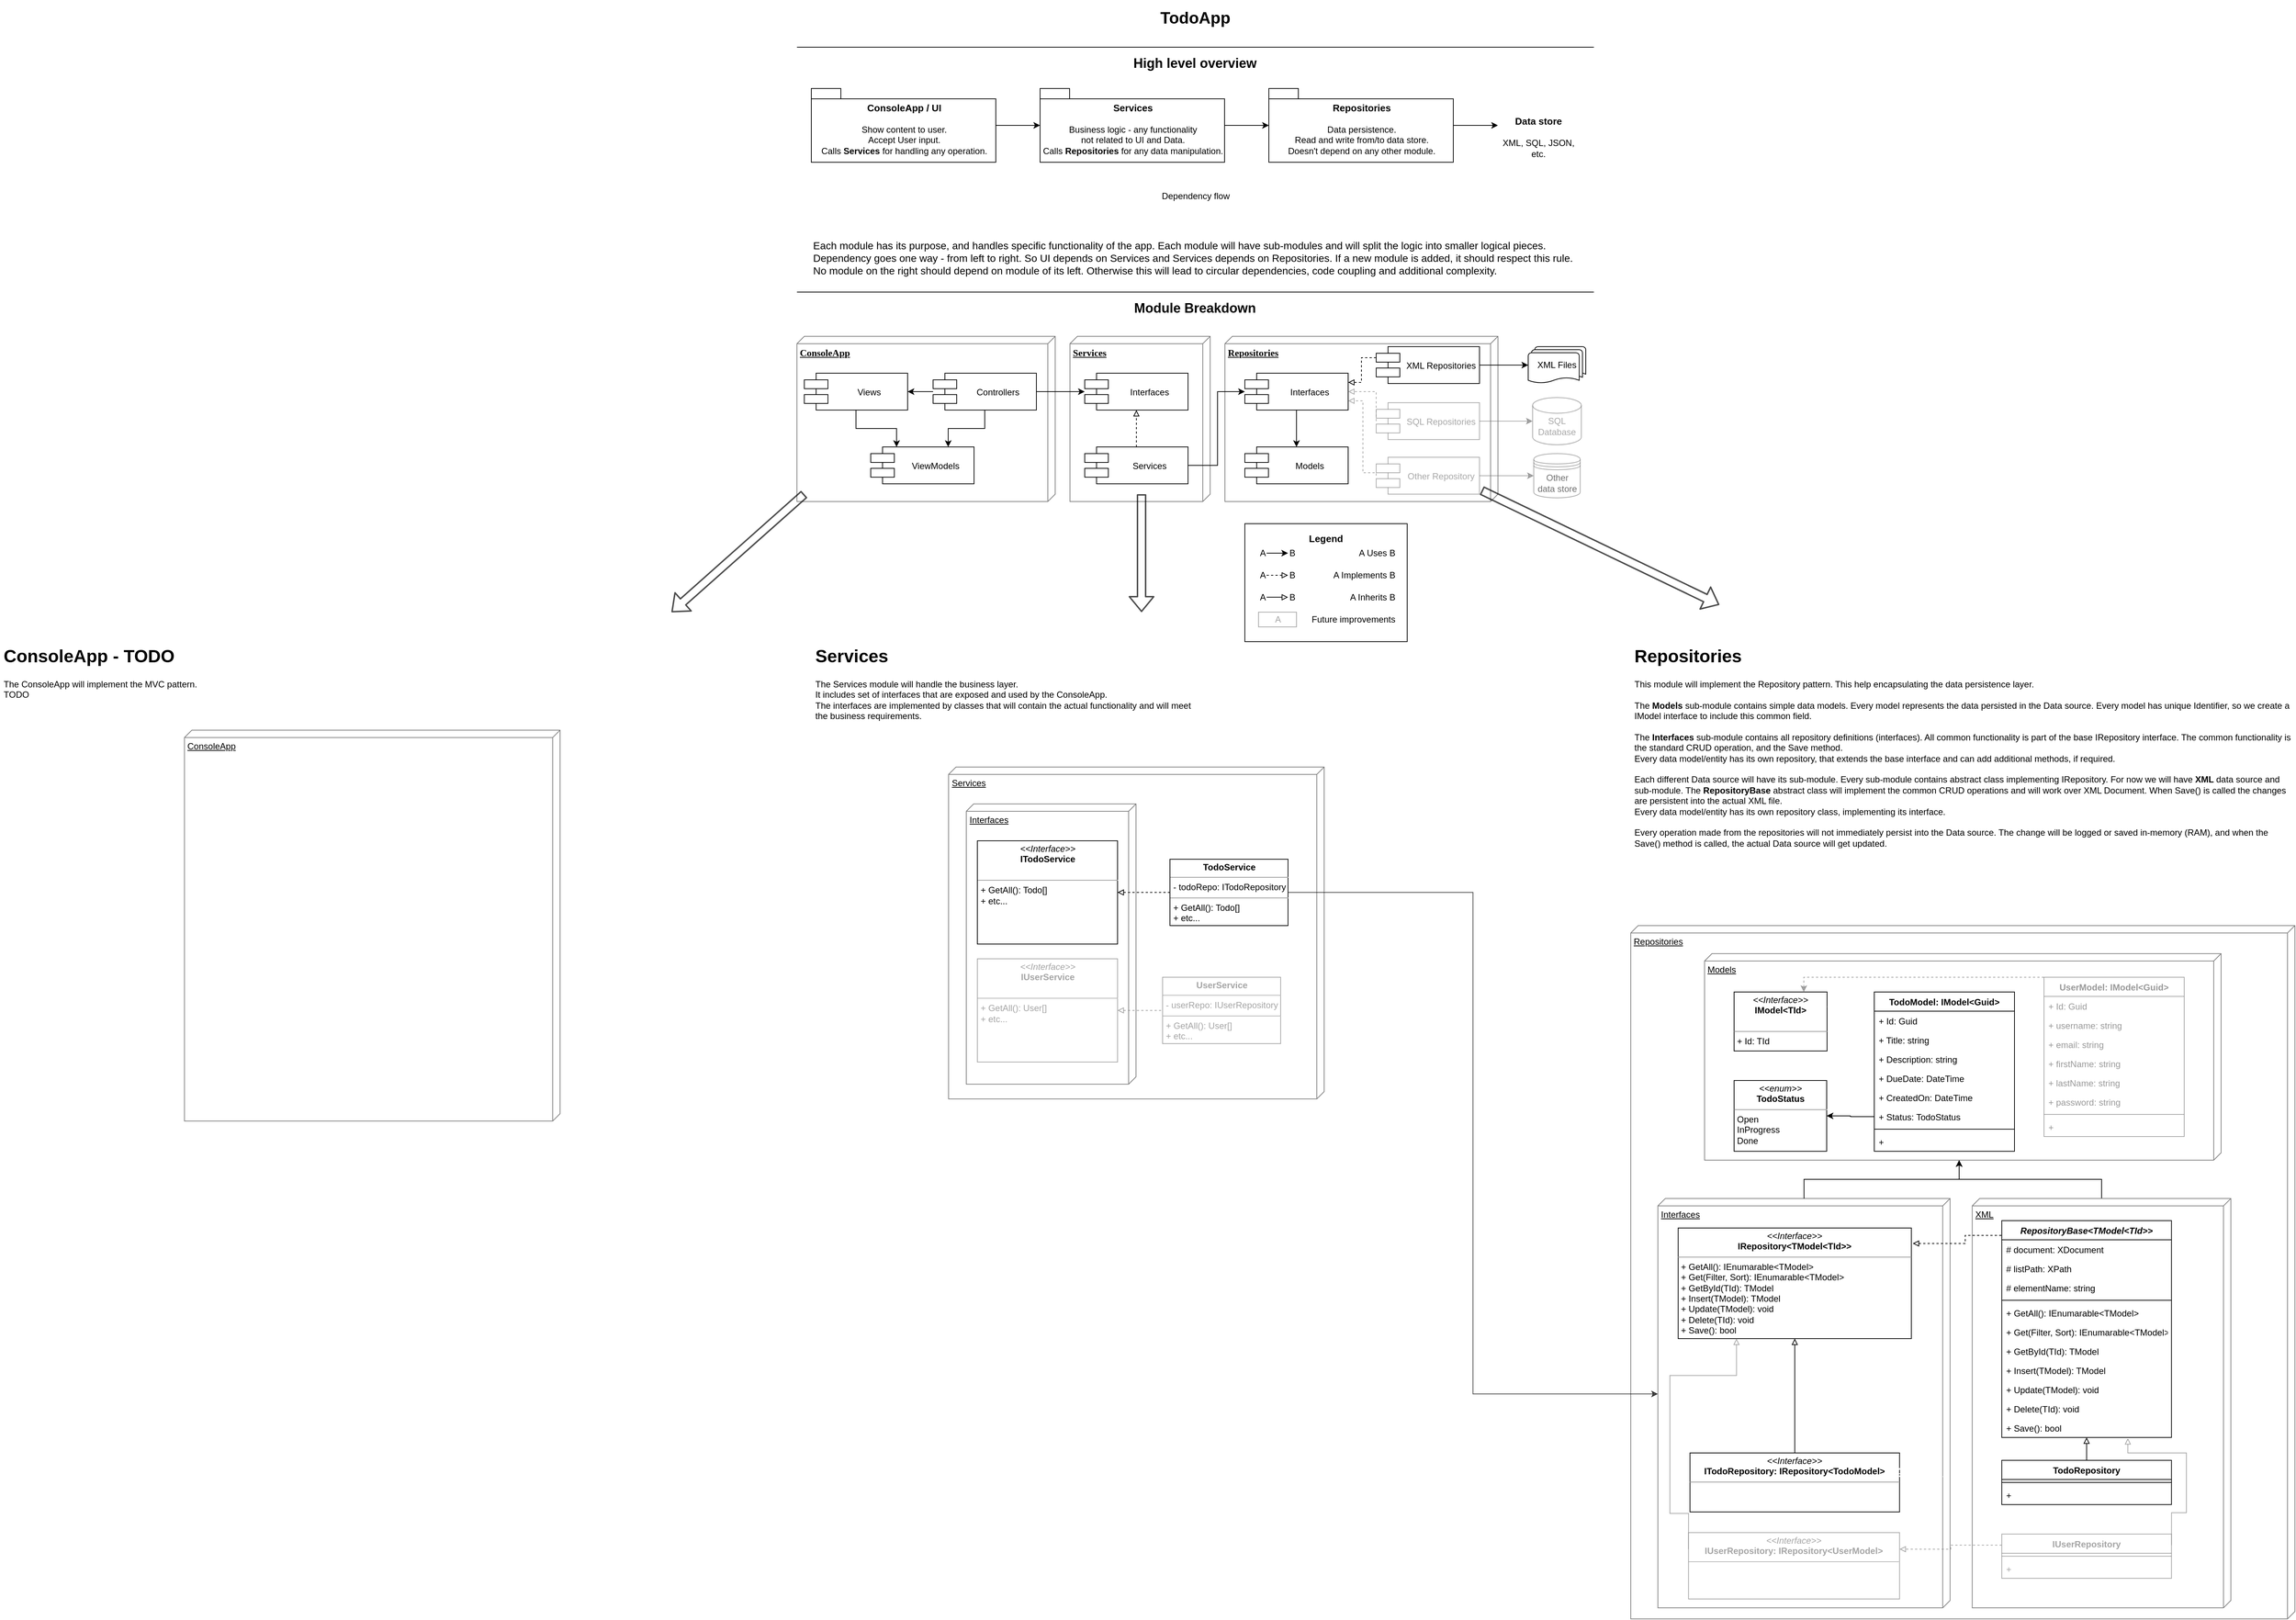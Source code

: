 <mxfile version="12.5.6" type="github"><diagram name="Page-1" id="5f0bae14-7c28-e335-631c-24af17079c00"><mxGraphModel dx="3111" dy="999" grid="1" gridSize="10" guides="1" tooltips="1" connect="1" arrows="1" fold="1" page="1" pageScale="1" pageWidth="1100" pageHeight="850" background="none" math="0" shadow="0"><root><mxCell id="0"/><mxCell id="1" parent="0"/><mxCell id="Hf6axC6okhhk_GOs8BiA-9" value="Repositories" style="verticalAlign=top;align=left;spacingTop=8;spacingLeft=2;spacingRight=12;shape=cube;size=10;direction=south;fontStyle=4;html=1;strokeColor=#808080;" parent="1" vertex="1"><mxGeometry x="1140" y="1265" width="900" height="940" as="geometry"/></mxCell><mxCell id="Hf6axC6okhhk_GOs8BiA-10" value="Interfaces" style="verticalAlign=top;align=left;spacingTop=8;spacingLeft=2;spacingRight=12;shape=cube;size=10;direction=south;fontStyle=4;html=1;strokeColor=#808080;" parent="1" vertex="1"><mxGeometry x="1176.75" y="1635" width="396" height="555" as="geometry"/></mxCell><mxCell id="aXafU3iH4kMMsSfXDqzR-27" value="" style="rounded=0;whiteSpace=wrap;html=1;" parent="1" vertex="1"><mxGeometry x="617" y="720" width="220" height="160" as="geometry"/></mxCell><mxCell id="39150e848f15840c-1" value="&lt;font style=&quot;font-size: 13px&quot;&gt;&lt;b&gt;ConsoleApp&lt;/b&gt;&lt;/font&gt;" style="verticalAlign=top;align=left;spacingTop=8;spacingLeft=2;spacingRight=12;shape=cube;size=10;direction=south;fontStyle=4;html=1;rounded=0;shadow=0;comic=0;labelBackgroundColor=none;strokeWidth=1;fontFamily=Verdana;fontSize=12;strokeColor=#808080;" parent="1" vertex="1"><mxGeometry x="10" y="466" width="350" height="224" as="geometry"/></mxCell><mxCell id="39150e848f15840c-2" value="&lt;b&gt;&lt;font style=&quot;font-size: 13px&quot;&gt;Services&lt;/font&gt;&lt;/b&gt;" style="verticalAlign=top;align=left;spacingTop=8;spacingLeft=2;spacingRight=12;shape=cube;size=10;direction=south;fontStyle=4;html=1;rounded=0;shadow=0;comic=0;labelBackgroundColor=none;strokeWidth=1;fontFamily=Verdana;fontSize=12;strokeColor=#808080;" parent="1" vertex="1"><mxGeometry x="380" y="466" width="190" height="224" as="geometry"/></mxCell><mxCell id="39150e848f15840c-3" value="&lt;font style=&quot;font-size: 13px&quot;&gt;&lt;b&gt;Repositories&lt;/b&gt;&lt;/font&gt;" style="verticalAlign=top;align=left;spacingTop=8;spacingLeft=2;spacingRight=12;shape=cube;size=10;direction=south;fontStyle=4;html=1;rounded=0;shadow=0;comic=0;labelBackgroundColor=none;strokeWidth=1;fontFamily=Verdana;fontSize=12;strokeColor=#808080;" parent="1" vertex="1"><mxGeometry x="590" y="466" width="370" height="224" as="geometry"/></mxCell><mxCell id="DyfukURyH_TfwYr2f_5J-4" style="edgeStyle=orthogonalEdgeStyle;rounded=0;orthogonalLoop=1;jettySize=auto;html=1;" parent="1" source="DyfukURyH_TfwYr2f_5J-1" target="DyfukURyH_TfwYr2f_5J-2" edge="1"><mxGeometry relative="1" as="geometry"/></mxCell><mxCell id="DyfukURyH_TfwYr2f_5J-1" value="&lt;font style=&quot;font-size: 13px&quot;&gt;ConsoleApp / UI&lt;br&gt;&lt;/font&gt;&lt;br&gt;&lt;span style=&quot;font-weight: normal&quot;&gt;Show content to user.&lt;br&gt;Accept User input.&lt;br&gt;Calls &lt;/span&gt;Services&lt;span style=&quot;font-weight: normal&quot;&gt;&amp;nbsp;for handling any operation.&lt;/span&gt;" style="shape=folder;fontStyle=1;spacingTop=10;tabWidth=40;tabHeight=14;tabPosition=left;html=1;" parent="1" vertex="1"><mxGeometry x="29.5" y="130" width="250" height="100" as="geometry"/></mxCell><mxCell id="DyfukURyH_TfwYr2f_5J-5" style="edgeStyle=orthogonalEdgeStyle;rounded=0;orthogonalLoop=1;jettySize=auto;html=1;" parent="1" source="DyfukURyH_TfwYr2f_5J-2" target="DyfukURyH_TfwYr2f_5J-3" edge="1"><mxGeometry relative="1" as="geometry"/></mxCell><mxCell id="DyfukURyH_TfwYr2f_5J-2" value="&lt;font style=&quot;font-size: 13px&quot;&gt;Services&lt;br&gt;&lt;/font&gt;&lt;br&gt;&lt;span style=&quot;font-weight: normal&quot;&gt;Business logic - any functionality&lt;br&gt;not related to UI and Data.&lt;br&gt;Calls&amp;nbsp;&lt;/span&gt;Repositories &lt;span style=&quot;font-weight: normal&quot;&gt;for any data manipulation.&lt;/span&gt;" style="shape=folder;fontStyle=1;spacingTop=10;tabWidth=40;tabHeight=14;tabPosition=left;html=1;" parent="1" vertex="1"><mxGeometry x="339.5" y="130" width="250" height="100" as="geometry"/></mxCell><mxCell id="mV1QOZqxOxAXT04KssM9-19" style="edgeStyle=orthogonalEdgeStyle;rounded=0;orthogonalLoop=1;jettySize=auto;html=1;entryX=0;entryY=0.5;entryDx=0;entryDy=0;" parent="1" source="DyfukURyH_TfwYr2f_5J-3" target="mV1QOZqxOxAXT04KssM9-40" edge="1"><mxGeometry relative="1" as="geometry"><mxPoint x="960" y="180" as="targetPoint"/></mxGeometry></mxCell><mxCell id="DyfukURyH_TfwYr2f_5J-3" value="&lt;font style=&quot;font-size: 13px&quot;&gt;Repositories&lt;/font&gt;&lt;br&gt;&lt;br&gt;&lt;span style=&quot;font-weight: normal&quot;&gt;Data &lt;/span&gt;&lt;span style=&quot;font-weight: 400&quot;&gt;persistence&lt;/span&gt;&lt;span style=&quot;font-weight: normal&quot;&gt;.&lt;/span&gt;&lt;br&gt;&lt;span style=&quot;font-weight: normal&quot;&gt;Read and write from/to data store.&lt;/span&gt;&lt;br&gt;&lt;span style=&quot;font-weight: normal&quot;&gt;Doesn't depend on any other module.&lt;/span&gt;" style="shape=folder;fontStyle=1;spacingTop=10;tabWidth=40;tabHeight=14;tabPosition=left;html=1;" parent="1" vertex="1"><mxGeometry x="649.5" y="130" width="250" height="100" as="geometry"/></mxCell><mxCell id="DyfukURyH_TfwYr2f_5J-6" value="" style="line;strokeWidth=1;fillColor=none;align=left;verticalAlign=middle;spacingTop=-1;spacingLeft=3;spacingRight=3;rotatable=0;labelPosition=right;points=[];portConstraint=eastwest;" parent="1" vertex="1"><mxGeometry x="10" y="402" width="1080" height="8" as="geometry"/></mxCell><mxCell id="DyfukURyH_TfwYr2f_5J-9" value="TodoApp" style="text;html=1;strokeColor=none;fillColor=none;align=center;verticalAlign=middle;whiteSpace=wrap;rounded=0;fontSize=22;fontStyle=1" parent="1" vertex="1"><mxGeometry x="490" y="10" width="120" height="50" as="geometry"/></mxCell><mxCell id="DyfukURyH_TfwYr2f_5J-10" value="" style="line;strokeWidth=1;fillColor=none;align=left;verticalAlign=middle;spacingTop=-1;spacingLeft=3;spacingRight=3;rotatable=0;labelPosition=right;points=[];portConstraint=eastwest;" parent="1" vertex="1"><mxGeometry x="10" y="70" width="1080" height="8" as="geometry"/></mxCell><mxCell id="DyfukURyH_TfwYr2f_5J-11" value="High level overview" style="text;html=1;strokeColor=none;fillColor=none;align=center;verticalAlign=middle;whiteSpace=wrap;rounded=0;fontSize=18;fontStyle=1" parent="1" vertex="1"><mxGeometry x="412" y="78" width="275" height="36" as="geometry"/></mxCell><mxCell id="DyfukURyH_TfwYr2f_5J-12" value="&lt;font style=&quot;font-size: 14px&quot;&gt;Each module has its purpose, and handles specific functionality of the app. Each module will have sub-modules and will split the logic into smaller logical pieces.&lt;br style=&quot;font-size: 14px&quot;&gt;Dependency goes one way - from left to right. So UI depends on Services and Services depends on Repositories. If a new module is added, it should respect this rule.&lt;br style=&quot;font-size: 14px&quot;&gt;No module on the right should depend on module of its left. Otherwise this will lead to circular dependencies, code coupling and additional complexity.&lt;/font&gt;" style="text;html=1;strokeColor=none;fillColor=none;align=left;verticalAlign=middle;whiteSpace=wrap;rounded=0;fontSize=14;" parent="1" vertex="1"><mxGeometry x="30" y="320" width="1040" height="80" as="geometry"/></mxCell><mxCell id="DyfukURyH_TfwYr2f_5J-14" value="Module Breakdown" style="text;html=1;strokeColor=none;fillColor=none;align=center;verticalAlign=middle;whiteSpace=wrap;rounded=0;fontSize=18;fontStyle=1" parent="1" vertex="1"><mxGeometry x="412" y="410" width="275" height="36" as="geometry"/></mxCell><mxCell id="mV1QOZqxOxAXT04KssM9-10" style="edgeStyle=orthogonalEdgeStyle;rounded=0;orthogonalLoop=1;jettySize=auto;html=1;exitX=0.5;exitY=1;exitDx=0;exitDy=0;entryX=0.25;entryY=0;entryDx=0;entryDy=0;" parent="1" source="mV1QOZqxOxAXT04KssM9-5" target="mV1QOZqxOxAXT04KssM9-7" edge="1"><mxGeometry relative="1" as="geometry"/></mxCell><mxCell id="mV1QOZqxOxAXT04KssM9-5" value="Views" style="shape=component;align=center;spacingLeft=36;" parent="1" vertex="1"><mxGeometry x="20" y="516" width="140" height="50" as="geometry"/></mxCell><mxCell id="mV1QOZqxOxAXT04KssM9-8" style="edgeStyle=orthogonalEdgeStyle;rounded=0;orthogonalLoop=1;jettySize=auto;html=1;entryX=1;entryY=0.5;entryDx=0;entryDy=0;" parent="1" source="mV1QOZqxOxAXT04KssM9-6" target="mV1QOZqxOxAXT04KssM9-5" edge="1"><mxGeometry relative="1" as="geometry"/></mxCell><mxCell id="mV1QOZqxOxAXT04KssM9-9" style="edgeStyle=orthogonalEdgeStyle;rounded=0;orthogonalLoop=1;jettySize=auto;html=1;exitX=0.5;exitY=1;exitDx=0;exitDy=0;entryX=0.75;entryY=0;entryDx=0;entryDy=0;" parent="1" source="mV1QOZqxOxAXT04KssM9-6" target="mV1QOZqxOxAXT04KssM9-7" edge="1"><mxGeometry relative="1" as="geometry"/></mxCell><mxCell id="mV1QOZqxOxAXT04KssM9-32" style="edgeStyle=orthogonalEdgeStyle;rounded=0;orthogonalLoop=1;jettySize=auto;html=1;exitX=1;exitY=0.5;exitDx=0;exitDy=0;entryX=0;entryY=0.5;entryDx=0;entryDy=0;" parent="1" source="mV1QOZqxOxAXT04KssM9-6" target="mV1QOZqxOxAXT04KssM9-22" edge="1"><mxGeometry relative="1" as="geometry"><mxPoint x="420" y="630" as="targetPoint"/><Array as="points"><mxPoint x="340" y="541"/><mxPoint x="340" y="541"/></Array></mxGeometry></mxCell><mxCell id="mV1QOZqxOxAXT04KssM9-6" value="Controllers" style="shape=component;align=center;spacingLeft=36;" parent="1" vertex="1"><mxGeometry x="194.5" y="516" width="140" height="50" as="geometry"/></mxCell><mxCell id="mV1QOZqxOxAXT04KssM9-7" value="ViewModels" style="shape=component;align=center;spacingLeft=36;" parent="1" vertex="1"><mxGeometry x="110" y="616" width="140" height="50" as="geometry"/></mxCell><mxCell id="mV1QOZqxOxAXT04KssM9-17" style="edgeStyle=orthogonalEdgeStyle;rounded=0;orthogonalLoop=1;jettySize=auto;html=1;entryX=0.5;entryY=1;entryDx=0;entryDy=0;dashed=1;" parent="1" edge="1"><mxGeometry relative="1" as="geometry"><mxPoint x="598" y="550" as="targetPoint"/></mxGeometry></mxCell><mxCell id="mV1QOZqxOxAXT04KssM9-22" value="Interfaces" style="shape=component;align=center;spacingLeft=36;" parent="1" vertex="1"><mxGeometry x="400" y="516" width="140" height="50" as="geometry"/></mxCell><mxCell id="mV1QOZqxOxAXT04KssM9-28" style="edgeStyle=orthogonalEdgeStyle;rounded=0;orthogonalLoop=1;jettySize=auto;html=1;entryX=0.5;entryY=1;entryDx=0;entryDy=0;dashed=1;endArrow=block;endFill=0;" parent="1" source="mV1QOZqxOxAXT04KssM9-23" target="mV1QOZqxOxAXT04KssM9-22" edge="1"><mxGeometry relative="1" as="geometry"/></mxCell><mxCell id="mV1QOZqxOxAXT04KssM9-30" style="edgeStyle=orthogonalEdgeStyle;rounded=0;orthogonalLoop=1;jettySize=auto;html=1;entryX=0;entryY=0.5;entryDx=0;entryDy=0;exitX=1;exitY=0.5;exitDx=0;exitDy=0;" parent="1" source="mV1QOZqxOxAXT04KssM9-23" target="mV1QOZqxOxAXT04KssM9-26" edge="1"><mxGeometry relative="1" as="geometry"><Array as="points"><mxPoint x="580" y="641"/><mxPoint x="580" y="541"/></Array></mxGeometry></mxCell><mxCell id="mV1QOZqxOxAXT04KssM9-23" value="Services" style="shape=component;align=center;spacingLeft=36;" parent="1" vertex="1"><mxGeometry x="400" y="616" width="140" height="50" as="geometry"/></mxCell><mxCell id="aXafU3iH4kMMsSfXDqzR-3" style="edgeStyle=orthogonalEdgeStyle;rounded=0;orthogonalLoop=1;jettySize=auto;html=1;exitX=0.5;exitY=1;exitDx=0;exitDy=0;entryX=0.5;entryY=0;entryDx=0;entryDy=0;" parent="1" source="mV1QOZqxOxAXT04KssM9-26" target="aXafU3iH4kMMsSfXDqzR-2" edge="1"><mxGeometry relative="1" as="geometry"/></mxCell><mxCell id="mV1QOZqxOxAXT04KssM9-26" value="Interfaces" style="shape=component;align=center;spacingLeft=36;" parent="1" vertex="1"><mxGeometry x="617" y="516" width="140" height="50" as="geometry"/></mxCell><mxCell id="mV1QOZqxOxAXT04KssM9-36" style="edgeStyle=orthogonalEdgeStyle;rounded=0;orthogonalLoop=1;jettySize=auto;html=1;exitX=1;exitY=0.5;exitDx=0;exitDy=0;entryX=0;entryY=0.5;entryDx=0;entryDy=0;entryPerimeter=0;" parent="1" source="mV1QOZqxOxAXT04KssM9-27" target="mV1QOZqxOxAXT04KssM9-35" edge="1"><mxGeometry relative="1" as="geometry"/></mxCell><mxCell id="aXafU3iH4kMMsSfXDqzR-1" style="edgeStyle=orthogonalEdgeStyle;rounded=0;orthogonalLoop=1;jettySize=auto;html=1;exitX=0;exitY=0.3;exitDx=0;exitDy=0;entryX=1;entryY=0.25;entryDx=0;entryDy=0;dashed=1;endArrow=block;endFill=0;" parent="1" source="mV1QOZqxOxAXT04KssM9-27" target="mV1QOZqxOxAXT04KssM9-26" edge="1"><mxGeometry relative="1" as="geometry"/></mxCell><mxCell id="mV1QOZqxOxAXT04KssM9-27" value="XML Repositories" style="shape=component;align=center;spacingLeft=36;" parent="1" vertex="1"><mxGeometry x="795" y="480" width="140" height="50" as="geometry"/></mxCell><mxCell id="mV1QOZqxOxAXT04KssM9-34" style="edgeStyle=orthogonalEdgeStyle;rounded=0;orthogonalLoop=1;jettySize=auto;html=1;exitX=0;exitY=0.5;exitDx=0;exitDy=0;entryX=1;entryY=0.5;entryDx=0;entryDy=0;dashed=1;endArrow=block;endFill=0;textOpacity=60;opacity=60;strokeColor=#707070;fontColor=#707070;" parent="1" source="mV1QOZqxOxAXT04KssM9-33" target="mV1QOZqxOxAXT04KssM9-26" edge="1"><mxGeometry relative="1" as="geometry"><Array as="points"><mxPoint x="795" y="541"/></Array></mxGeometry></mxCell><mxCell id="mV1QOZqxOxAXT04KssM9-38" style="edgeStyle=orthogonalEdgeStyle;rounded=0;orthogonalLoop=1;jettySize=auto;html=1;exitX=1;exitY=0.5;exitDx=0;exitDy=0;entryX=0;entryY=0.5;entryDx=0;entryDy=0;entryPerimeter=0;opacity=60;strokeColor=#707070;fontColor=#707070;" parent="1" source="mV1QOZqxOxAXT04KssM9-33" target="mV1QOZqxOxAXT04KssM9-37" edge="1"><mxGeometry relative="1" as="geometry"/></mxCell><mxCell id="mV1QOZqxOxAXT04KssM9-33" value="SQL Repositories" style="shape=component;align=center;spacingLeft=36;labelBorderColor=none;textOpacity=60;opacity=60;strokeColor=#707070;fontColor=#707070;" parent="1" vertex="1"><mxGeometry x="795" y="556" width="140" height="50" as="geometry"/></mxCell><mxCell id="mV1QOZqxOxAXT04KssM9-35" value="XML Files" style="strokeWidth=1;html=1;shape=mxgraph.flowchart.multi-document;whiteSpace=wrap;align=center;" parent="1" vertex="1"><mxGeometry x="1001" y="480" width="78" height="50" as="geometry"/></mxCell><mxCell id="mV1QOZqxOxAXT04KssM9-37" value="&lt;br&gt;SQL Database" style="strokeWidth=1;html=1;shape=mxgraph.flowchart.database;whiteSpace=wrap;align=center;opacity=60;textOpacity=60;strokeColor=#707070;fontColor=#707070;" parent="1" vertex="1"><mxGeometry x="1007" y="549" width="66" height="64" as="geometry"/></mxCell><mxCell id="mV1QOZqxOxAXT04KssM9-40" value="&lt;b style=&quot;font-size: 13px&quot;&gt;Data store&lt;br&gt;&lt;/b&gt;&lt;br&gt;XML, SQL, JSON, etc." style="shape=datastore;whiteSpace=wrap;html=1;strokeColor=#FFFFFF;strokeWidth=1;align=center;" parent="1" vertex="1"><mxGeometry x="960" y="130" width="110" height="100" as="geometry"/></mxCell><mxCell id="mV1QOZqxOxAXT04KssM9-47" value="Dependency flow" style="html=1;shadow=0;dashed=0;align=center;verticalAlign=middle;shape=mxgraph.arrows2.arrow;dy=0.47;dx=42;notch=0;strokeColor=#FFFFFF;strokeWidth=1;" parent="1" vertex="1"><mxGeometry x="320" y="246" width="460" height="60" as="geometry"/></mxCell><mxCell id="mV1QOZqxOxAXT04KssM9-53" style="edgeStyle=orthogonalEdgeStyle;rounded=0;orthogonalLoop=1;jettySize=auto;html=1;exitX=1;exitY=0.5;exitDx=0;exitDy=0;entryX=0;entryY=0.5;entryDx=0;entryDy=0;endArrow=classic;endFill=1;endSize=6;targetPerimeterSpacing=0;strokeWidth=1;fillColor=none;fontColor=#707070;opacity=60;spacing=1;strokeColor=#707070;" parent="1" source="mV1QOZqxOxAXT04KssM9-49" target="mV1QOZqxOxAXT04KssM9-50" edge="1"><mxGeometry relative="1" as="geometry"/></mxCell><mxCell id="mV1QOZqxOxAXT04KssM9-54" style="edgeStyle=orthogonalEdgeStyle;rounded=0;orthogonalLoop=1;jettySize=auto;html=1;exitX=0;exitY=0.5;exitDx=0;exitDy=0;entryX=1;entryY=0.75;entryDx=0;entryDy=0;endArrow=block;endFill=0;endSize=6;targetPerimeterSpacing=0;strokeWidth=1;fillColor=none;fontColor=#707070;opacity=60;dashed=1;strokeColor=#707070;" parent="1" source="mV1QOZqxOxAXT04KssM9-49" target="mV1QOZqxOxAXT04KssM9-26" edge="1"><mxGeometry relative="1" as="geometry"><Array as="points"><mxPoint x="795" y="651"/><mxPoint x="777" y="651"/><mxPoint x="777" y="554"/></Array></mxGeometry></mxCell><mxCell id="mV1QOZqxOxAXT04KssM9-49" value="Other Repository" style="shape=component;align=center;spacingLeft=36;labelBorderColor=none;textOpacity=60;opacity=60;strokeColor=#707070;fontColor=#707070;" parent="1" vertex="1"><mxGeometry x="795" y="630" width="140" height="50" as="geometry"/></mxCell><mxCell id="mV1QOZqxOxAXT04KssM9-50" value="Other&lt;br&gt;data store" style="shape=datastore;whiteSpace=wrap;html=1;strokeColor=#707070;strokeWidth=1;opacity=60;align=center;fontColor=#707070;" parent="1" vertex="1"><mxGeometry x="1008.5" y="625" width="63" height="60" as="geometry"/></mxCell><mxCell id="aXafU3iH4kMMsSfXDqzR-2" value="Models" style="shape=component;align=center;spacingLeft=36;" parent="1" vertex="1"><mxGeometry x="617" y="616" width="140" height="50" as="geometry"/></mxCell><mxCell id="aXafU3iH4kMMsSfXDqzR-7" value="Legend" style="text;html=1;strokeColor=none;fillColor=none;align=center;verticalAlign=middle;whiteSpace=wrap;rounded=0;fontStyle=1;fontSize=13;" parent="1" vertex="1"><mxGeometry x="707" y="730" width="40" height="20" as="geometry"/></mxCell><mxCell id="aXafU3iH4kMMsSfXDqzR-8" style="edgeStyle=orthogonalEdgeStyle;rounded=0;orthogonalLoop=1;jettySize=auto;html=1;exitX=1;exitY=0.5;exitDx=0;exitDy=0;entryX=0;entryY=0.5;entryDx=0;entryDy=0;" parent="1" source="aXafU3iH4kMMsSfXDqzR-11" target="aXafU3iH4kMMsSfXDqzR-13" edge="1"><mxGeometry relative="1" as="geometry"><mxPoint x="655" y="800" as="sourcePoint"/><mxPoint x="685" y="800" as="targetPoint"/></mxGeometry></mxCell><mxCell id="aXafU3iH4kMMsSfXDqzR-10" value="A Uses B" style="text;html=1;strokeColor=none;fillColor=none;align=right;verticalAlign=middle;whiteSpace=wrap;rounded=0;" parent="1" vertex="1"><mxGeometry x="753" y="750" width="70" height="20" as="geometry"/></mxCell><mxCell id="aXafU3iH4kMMsSfXDqzR-11" value="A" style="text;html=1;strokeColor=none;fillColor=none;align=center;verticalAlign=middle;whiteSpace=wrap;rounded=0;" parent="1" vertex="1"><mxGeometry x="635.5" y="750" width="11" height="20" as="geometry"/></mxCell><mxCell id="aXafU3iH4kMMsSfXDqzR-13" value="B" style="text;html=1;strokeColor=none;fillColor=none;align=center;verticalAlign=middle;whiteSpace=wrap;rounded=0;" parent="1" vertex="1"><mxGeometry x="675.5" y="750" width="11" height="20" as="geometry"/></mxCell><mxCell id="aXafU3iH4kMMsSfXDqzR-22" style="edgeStyle=orthogonalEdgeStyle;rounded=0;orthogonalLoop=1;jettySize=auto;html=1;exitX=1;exitY=0.5;exitDx=0;exitDy=0;entryX=0;entryY=0.5;entryDx=0;entryDy=0;endArrow=block;endFill=0;dashed=1;" parent="1" source="aXafU3iH4kMMsSfXDqzR-23" target="aXafU3iH4kMMsSfXDqzR-24" edge="1"><mxGeometry relative="1" as="geometry"><mxPoint x="655" y="830" as="sourcePoint"/><mxPoint x="685" y="830" as="targetPoint"/></mxGeometry></mxCell><mxCell id="aXafU3iH4kMMsSfXDqzR-23" value="A" style="text;html=1;strokeColor=none;fillColor=none;align=center;verticalAlign=middle;whiteSpace=wrap;rounded=0;" parent="1" vertex="1"><mxGeometry x="635.5" y="780" width="11" height="20" as="geometry"/></mxCell><mxCell id="aXafU3iH4kMMsSfXDqzR-24" value="B" style="text;html=1;strokeColor=none;fillColor=none;align=center;verticalAlign=middle;whiteSpace=wrap;rounded=0;" parent="1" vertex="1"><mxGeometry x="675.5" y="780" width="11" height="20" as="geometry"/></mxCell><mxCell id="aXafU3iH4kMMsSfXDqzR-25" value="A Implements B" style="text;html=1;strokeColor=none;fillColor=none;align=right;verticalAlign=middle;whiteSpace=wrap;rounded=0;" parent="1" vertex="1"><mxGeometry x="733" y="780" width="90" height="20" as="geometry"/></mxCell><mxCell id="aXafU3iH4kMMsSfXDqzR-29" value="Future improvements" style="text;html=1;strokeColor=none;fillColor=none;align=right;verticalAlign=middle;whiteSpace=wrap;rounded=0;" parent="1" vertex="1"><mxGeometry x="703" y="840" width="120" height="20" as="geometry"/></mxCell><mxCell id="aXafU3iH4kMMsSfXDqzR-30" value="&lt;h1&gt;ConsoleApp - TODO&lt;/h1&gt;&lt;div&gt;The ConsoleApp will implement the MVC pattern.&lt;/div&gt;&lt;div&gt;TODO&lt;/div&gt;" style="text;html=1;strokeColor=none;fillColor=none;spacing=5;spacingTop=-20;whiteSpace=wrap;overflow=hidden;rounded=0;" parent="1" vertex="1"><mxGeometry x="-1070" y="880" width="532" height="190" as="geometry"/></mxCell><mxCell id="aXafU3iH4kMMsSfXDqzR-31" value="&lt;h1&gt;Services&lt;/h1&gt;&lt;div&gt;The Services module will handle the business layer.&lt;/div&gt;&lt;div&gt;It includes set of interfaces that are exposed and used by the ConsoleApp.&lt;/div&gt;&lt;div&gt;The interfaces are implemented by classes that will contain the actual functionality and will meet the business requirements.&lt;/div&gt;" style="text;html=1;strokeColor=none;fillColor=none;spacing=5;spacingTop=-20;whiteSpace=wrap;overflow=hidden;rounded=0;" parent="1" vertex="1"><mxGeometry x="30" y="880" width="532" height="180" as="geometry"/></mxCell><mxCell id="aXafU3iH4kMMsSfXDqzR-32" value="&lt;h1&gt;Repositories&lt;/h1&gt;&lt;div&gt;This module will implement the Repository pattern. This help encapsulating the data persistence&amp;nbsp;layer.&lt;/div&gt;&lt;div&gt;&lt;br&gt;&lt;/div&gt;&lt;div&gt;The &lt;b&gt;Models &lt;/b&gt;sub-module contains simple data models. Every model represents the data persisted in the Data source. Every model has unique Identifier, so we create a IModel interface to include this common field.&lt;/div&gt;&lt;div&gt;&lt;br&gt;&lt;/div&gt;&lt;div&gt;The &lt;b&gt;Interfaces &lt;/b&gt;sub-module contains all repository definitions (interfaces). All common functionality is part of the base IRepository interface. The common functionality is the standard CRUD operation, and the Save method.&lt;/div&gt;&lt;div&gt;Every data model/entity has its own repository, that &lt;span&gt;extends the base interface and can add additional methods, if required.&lt;/span&gt;&lt;/div&gt;&lt;div&gt;&lt;br&gt;&lt;/div&gt;&lt;div&gt;Each different Data source will have its sub-module. Every sub-module contains abstract class implementing IRepository. For now we will have &lt;b&gt;XML &lt;/b&gt;data source and sub-module. The &lt;b&gt;RepositoryBase &lt;/b&gt;abstract class will implement the common CRUD operations and will work over XML Document. When Save() is called the changes are persistent into the actual XML file.&lt;/div&gt;&lt;div&gt;Every data model/entity has its own repository class, implementing its interface.&lt;/div&gt;&lt;div&gt;&lt;br&gt;&lt;/div&gt;&lt;div&gt;Every operation made from the repositories will not immediately persist into the Data source. The change will be logged or saved in-memory (RAM), and when the Save() method is called, the actual Data source will get updated.&lt;/div&gt;" style="text;html=1;strokeColor=none;fillColor=none;spacing=5;spacingTop=-20;whiteSpace=wrap;overflow=hidden;rounded=0;" parent="1" vertex="1"><mxGeometry x="1140" y="880" width="900" height="280" as="geometry"/></mxCell><mxCell id="Hf6axC6okhhk_GOs8BiA-2" value="Services" style="verticalAlign=top;align=left;spacingTop=8;spacingLeft=2;spacingRight=12;shape=cube;size=10;direction=south;fontStyle=4;html=1;strokeColor=#808080;" parent="1" vertex="1"><mxGeometry x="215.5" y="1050" width="509" height="450" as="geometry"/></mxCell><mxCell id="Hf6axC6okhhk_GOs8BiA-3" value="Interfaces" style="verticalAlign=top;align=left;spacingTop=8;spacingLeft=2;spacingRight=12;shape=cube;size=10;direction=south;fontStyle=4;html=1;strokeColor=#808080;" parent="1" vertex="1"><mxGeometry x="239.5" y="1100" width="230" height="380" as="geometry"/></mxCell><mxCell id="Hf6axC6okhhk_GOs8BiA-5" value="&lt;p style=&quot;margin: 0px ; margin-top: 4px ; text-align: center&quot;&gt;&lt;i&gt;&amp;lt;&amp;lt;Interface&amp;gt;&amp;gt;&lt;/i&gt;&lt;br&gt;&lt;b&gt;ITodoService&lt;/b&gt;&lt;/p&gt;&lt;p style=&quot;margin: 0px ; margin-left: 4px&quot;&gt;&lt;br&gt;&lt;/p&gt;&lt;hr size=&quot;1&quot;&gt;&lt;p style=&quot;margin: 0px ; margin-left: 4px&quot;&gt;+ GetAll(): Todo[]&lt;br&gt;+ etc...&lt;/p&gt;" style="verticalAlign=top;align=left;overflow=fill;fontSize=12;fontFamily=Helvetica;html=1;" parent="1" vertex="1"><mxGeometry x="254.5" y="1150" width="190" height="140" as="geometry"/></mxCell><mxCell id="Hf6axC6okhhk_GOs8BiA-6" value="&lt;p style=&quot;margin: 0px ; margin-top: 4px ; text-align: center&quot;&gt;&lt;i&gt;&amp;lt;&amp;lt;Interface&amp;gt;&amp;gt;&lt;/i&gt;&lt;br&gt;&lt;b&gt;IUserService&lt;/b&gt;&lt;/p&gt;&lt;p style=&quot;margin: 0px ; margin-left: 4px&quot;&gt;&lt;br&gt;&lt;/p&gt;&lt;hr size=&quot;1&quot;&gt;&lt;p style=&quot;margin: 0px ; margin-left: 4px&quot;&gt;+ GetAll(): User[]&lt;br&gt;+ etc...&lt;/p&gt;" style="verticalAlign=top;align=left;overflow=fill;fontSize=12;fontFamily=Helvetica;html=1;opacity=70;strokeColor=#808080;textOpacity=70;fontColor=#808080;" parent="1" vertex="1"><mxGeometry x="254.5" y="1310" width="190" height="140" as="geometry"/></mxCell><mxCell id="Hf6axC6okhhk_GOs8BiA-7" value="&lt;p style=&quot;margin: 0px ; margin-top: 4px ; text-align: center&quot;&gt;&lt;b&gt;TodoService&lt;/b&gt;&lt;/p&gt;&lt;hr size=&quot;1&quot;&gt;&lt;p style=&quot;margin: 0px ; margin-left: 4px&quot;&gt;- todoRepo: ITodoRepository&lt;/p&gt;&lt;hr size=&quot;1&quot;&gt;&lt;p style=&quot;margin: 0px ; margin-left: 4px&quot;&gt;+ GetAll(): Todo[]&lt;/p&gt;&lt;p style=&quot;margin: 0px ; margin-left: 4px&quot;&gt;+ etc...&lt;/p&gt;" style="verticalAlign=top;align=left;overflow=fill;fontSize=12;fontFamily=Helvetica;html=1;" parent="1" vertex="1"><mxGeometry x="515.5" y="1175" width="160" height="90" as="geometry"/></mxCell><mxCell id="Hf6axC6okhhk_GOs8BiA-8" value="&lt;p style=&quot;margin: 0px ; margin-top: 4px ; text-align: center&quot;&gt;&lt;b&gt;UserService&lt;/b&gt;&lt;/p&gt;&lt;hr size=&quot;1&quot;&gt;&lt;p style=&quot;margin: 0px ; margin-left: 4px&quot;&gt;- userRepo: IUserRepository&lt;/p&gt;&lt;hr size=&quot;1&quot;&gt;&lt;p style=&quot;margin: 0px ; margin-left: 4px&quot;&gt;+ GetAll(): User[]&lt;/p&gt;&lt;p style=&quot;margin: 0px ; margin-left: 4px&quot;&gt;+ etc...&lt;/p&gt;" style="verticalAlign=top;align=left;overflow=fill;fontSize=12;fontFamily=Helvetica;html=1;opacity=70;strokeColor=#808080;textOpacity=70;fontColor=#808080;" parent="1" vertex="1"><mxGeometry x="505.5" y="1335" width="160" height="90" as="geometry"/></mxCell><mxCell id="AVWZLnaALgfRunMzj7om-76" value="" style="edgeStyle=orthogonalEdgeStyle;rounded=0;orthogonalLoop=1;jettySize=auto;html=1;startArrow=none;startFill=0;endArrow=classic;endFill=1;strokeWidth=1;fontColor=#808080;entryX=0;entryY=0;entryDx=280;entryDy=355;entryPerimeter=0;" edge="1" parent="1" source="Hf6axC6okhhk_GOs8BiA-10" target="AVWZLnaALgfRunMzj7om-42"><mxGeometry relative="1" as="geometry"/></mxCell><mxCell id="Hf6axC6okhhk_GOs8BiA-11" value="&lt;p style=&quot;margin: 0px ; margin-top: 4px ; text-align: center&quot;&gt;&lt;i&gt;&amp;lt;&amp;lt;Interface&amp;gt;&amp;gt;&lt;/i&gt;&lt;br&gt;&lt;b&gt;IRepository&amp;lt;TModel&amp;lt;TId&amp;gt;&amp;gt;&lt;/b&gt;&lt;/p&gt;&lt;hr size=&quot;1&quot;&gt;&lt;p style=&quot;margin: 0px ; margin-left: 4px&quot;&gt;+ GetAll(): IEnumarable&amp;lt;TModel&amp;gt;&lt;br&gt;+ Get(Filter, Sort): IEnumarable&amp;lt;TModel&amp;gt;&lt;/p&gt;&lt;p style=&quot;margin: 0px ; margin-left: 4px&quot;&gt;+ GetById(TId): TModel&lt;/p&gt;&lt;p style=&quot;margin: 0px ; margin-left: 4px&quot;&gt;+ Insert(TModel): TModel&lt;/p&gt;&lt;p style=&quot;margin: 0px ; margin-left: 4px&quot;&gt;+ Update(TModel): void&lt;/p&gt;&lt;p style=&quot;margin: 0px ; margin-left: 4px&quot;&gt;+ Delete(TId): void&lt;/p&gt;&lt;p style=&quot;margin: 0px ; margin-left: 4px&quot;&gt;+ Save(): bool&lt;/p&gt;" style="verticalAlign=top;align=left;overflow=fill;fontSize=12;fontFamily=Helvetica;html=1;" parent="1" vertex="1"><mxGeometry x="1204.25" y="1675" width="316" height="150" as="geometry"/></mxCell><mxCell id="AVWZLnaALgfRunMzj7om-30" value="" style="edgeStyle=orthogonalEdgeStyle;rounded=0;orthogonalLoop=1;jettySize=auto;html=1;startArrow=none;startFill=0;endArrow=block;endFill=0;strokeWidth=1;fontColor=#808080;" edge="1" parent="1" source="Hf6axC6okhhk_GOs8BiA-12" target="Hf6axC6okhhk_GOs8BiA-11"><mxGeometry relative="1" as="geometry"/></mxCell><mxCell id="Hf6axC6okhhk_GOs8BiA-12" value="&lt;p style=&quot;margin: 0px ; margin-top: 4px ; text-align: center&quot;&gt;&lt;i&gt;&amp;lt;&amp;lt;Interface&amp;gt;&amp;gt;&lt;/i&gt;&lt;br&gt;&lt;b&gt;ITodoRepository: IRepository&amp;lt;TodoModel&amp;gt;&lt;/b&gt;&lt;/p&gt;&lt;hr size=&quot;1&quot;&gt;&lt;p style=&quot;margin: 0px ; margin-left: 4px&quot;&gt;&lt;br&gt;&lt;/p&gt;" style="verticalAlign=top;align=left;overflow=fill;fontSize=12;fontFamily=Helvetica;html=1;" parent="1" vertex="1"><mxGeometry x="1220.25" y="1980" width="284" height="80" as="geometry"/></mxCell><mxCell id="Hf6axC6okhhk_GOs8BiA-16" style="edgeStyle=orthogonalEdgeStyle;rounded=0;orthogonalLoop=1;jettySize=auto;html=1;exitX=0;exitY=0.25;exitDx=0;exitDy=0;entryX=0.25;entryY=1;entryDx=0;entryDy=0;endArrow=block;endFill=0;opacity=70;strokeColor=#808080;" parent="1" source="Hf6axC6okhhk_GOs8BiA-14" target="Hf6axC6okhhk_GOs8BiA-11" edge="1"><mxGeometry relative="1" as="geometry"><Array as="points"><mxPoint x="1218" y="2062"/><mxPoint x="1193" y="2062"/><mxPoint x="1193" y="1875"/><mxPoint x="1283" y="1875"/></Array></mxGeometry></mxCell><mxCell id="AVWZLnaALgfRunMzj7om-78" value="" style="edgeStyle=orthogonalEdgeStyle;rounded=0;orthogonalLoop=1;jettySize=auto;html=1;startArrow=none;startFill=0;endArrow=classic;endFill=1;strokeWidth=1;fontColor=#808080;entryX=0;entryY=0;entryDx=280;entryDy=355;entryPerimeter=0;" edge="1" parent="1" source="Hf6axC6okhhk_GOs8BiA-17" target="AVWZLnaALgfRunMzj7om-42"><mxGeometry relative="1" as="geometry"/></mxCell><mxCell id="Hf6axC6okhhk_GOs8BiA-17" value="XML" style="verticalAlign=top;align=left;spacingTop=8;spacingLeft=2;spacingRight=12;shape=cube;size=10;direction=south;fontStyle=4;html=1;strokeColor=#808080;" parent="1" vertex="1"><mxGeometry x="1602.75" y="1635" width="350.5" height="555" as="geometry"/></mxCell><mxCell id="Hf6axC6okhhk_GOs8BiA-18" value="RepositoryBase&lt;TModel&lt;TId&gt;&gt;" style="swimlane;fontStyle=3;align=center;verticalAlign=top;childLayout=stackLayout;horizontal=1;startSize=26;horizontalStack=0;resizeParent=1;resizeParentMax=0;resizeLast=0;collapsible=1;marginBottom=0;" parent="1" vertex="1"><mxGeometry x="1642.75" y="1665" width="230" height="294" as="geometry"/></mxCell><mxCell id="Hf6axC6okhhk_GOs8BiA-21" value="# document: XDocument" style="text;strokeColor=none;fillColor=none;align=left;verticalAlign=top;spacingLeft=4;spacingRight=4;overflow=hidden;rotatable=0;points=[[0,0.5],[1,0.5]];portConstraint=eastwest;" parent="Hf6axC6okhhk_GOs8BiA-18" vertex="1"><mxGeometry y="26" width="230" height="26" as="geometry"/></mxCell><mxCell id="AVWZLnaALgfRunMzj7om-108" value="# listPath: XPath" style="text;strokeColor=none;fillColor=none;align=left;verticalAlign=top;spacingLeft=4;spacingRight=4;overflow=hidden;rotatable=0;points=[[0,0.5],[1,0.5]];portConstraint=eastwest;" vertex="1" parent="Hf6axC6okhhk_GOs8BiA-18"><mxGeometry y="52" width="230" height="26" as="geometry"/></mxCell><mxCell id="AVWZLnaALgfRunMzj7om-107" value="# elementName: string" style="text;strokeColor=none;fillColor=none;align=left;verticalAlign=top;spacingLeft=4;spacingRight=4;overflow=hidden;rotatable=0;points=[[0,0.5],[1,0.5]];portConstraint=eastwest;" vertex="1" parent="Hf6axC6okhhk_GOs8BiA-18"><mxGeometry y="78" width="230" height="26" as="geometry"/></mxCell><mxCell id="Hf6axC6okhhk_GOs8BiA-20" value="" style="line;strokeWidth=1;fillColor=none;align=left;verticalAlign=middle;spacingTop=-1;spacingLeft=3;spacingRight=3;rotatable=0;labelPosition=right;points=[];portConstraint=eastwest;" parent="Hf6axC6okhhk_GOs8BiA-18" vertex="1"><mxGeometry y="104" width="230" height="8" as="geometry"/></mxCell><mxCell id="AVWZLnaALgfRunMzj7om-9" value="+ GetAll(): IEnumarable&lt;TModel&gt;&#10;" style="text;strokeColor=none;fillColor=none;align=left;verticalAlign=top;spacingLeft=4;spacingRight=4;overflow=hidden;rotatable=0;points=[[0,0.5],[1,0.5]];portConstraint=eastwest;" vertex="1" parent="Hf6axC6okhhk_GOs8BiA-18"><mxGeometry y="112" width="230" height="26" as="geometry"/></mxCell><mxCell id="AVWZLnaALgfRunMzj7om-15" value="+ Get(Filter, Sort): IEnumarable&lt;TModel&gt;&#10;" style="text;strokeColor=none;fillColor=none;align=left;verticalAlign=top;spacingLeft=4;spacingRight=4;overflow=hidden;rotatable=0;points=[[0,0.5],[1,0.5]];portConstraint=eastwest;" vertex="1" parent="Hf6axC6okhhk_GOs8BiA-18"><mxGeometry y="138" width="230" height="26" as="geometry"/></mxCell><mxCell id="AVWZLnaALgfRunMzj7om-10" value="+ GetById(TId): TModel&#10;" style="text;strokeColor=none;fillColor=none;align=left;verticalAlign=top;spacingLeft=4;spacingRight=4;overflow=hidden;rotatable=0;points=[[0,0.5],[1,0.5]];portConstraint=eastwest;" vertex="1" parent="Hf6axC6okhhk_GOs8BiA-18"><mxGeometry y="164" width="230" height="26" as="geometry"/></mxCell><mxCell id="AVWZLnaALgfRunMzj7om-11" value="+ Insert(TModel): TModel&#10;" style="text;strokeColor=none;fillColor=none;align=left;verticalAlign=top;spacingLeft=4;spacingRight=4;overflow=hidden;rotatable=0;points=[[0,0.5],[1,0.5]];portConstraint=eastwest;" vertex="1" parent="Hf6axC6okhhk_GOs8BiA-18"><mxGeometry y="190" width="230" height="26" as="geometry"/></mxCell><mxCell id="AVWZLnaALgfRunMzj7om-12" value="+ Update(TModel): void&#10;" style="text;strokeColor=none;fillColor=none;align=left;verticalAlign=top;spacingLeft=4;spacingRight=4;overflow=hidden;rotatable=0;points=[[0,0.5],[1,0.5]];portConstraint=eastwest;" vertex="1" parent="Hf6axC6okhhk_GOs8BiA-18"><mxGeometry y="216" width="230" height="26" as="geometry"/></mxCell><mxCell id="AVWZLnaALgfRunMzj7om-13" value="+ Delete(TId): void&#10;" style="text;strokeColor=none;fillColor=none;align=left;verticalAlign=top;spacingLeft=4;spacingRight=4;overflow=hidden;rotatable=0;points=[[0,0.5],[1,0.5]];portConstraint=eastwest;" vertex="1" parent="Hf6axC6okhhk_GOs8BiA-18"><mxGeometry y="242" width="230" height="26" as="geometry"/></mxCell><mxCell id="AVWZLnaALgfRunMzj7om-14" value="+ Save(): bool" style="text;strokeColor=none;fillColor=none;align=left;verticalAlign=top;spacingLeft=4;spacingRight=4;overflow=hidden;rotatable=0;points=[[0,0.5],[1,0.5]];portConstraint=eastwest;" vertex="1" parent="Hf6axC6okhhk_GOs8BiA-18"><mxGeometry y="268" width="230" height="26" as="geometry"/></mxCell><mxCell id="AVWZLnaALgfRunMzj7om-1" value="A" style="rounded=0;whiteSpace=wrap;html=1;strokeWidth=1;opacity=70;strokeColor=#808080;textOpacity=70;fontColor=#808080;" vertex="1" parent="1"><mxGeometry x="635.5" y="840" width="51.5" height="20" as="geometry"/></mxCell><mxCell id="AVWZLnaALgfRunMzj7om-2" style="edgeStyle=orthogonalEdgeStyle;rounded=0;orthogonalLoop=1;jettySize=auto;html=1;exitX=1;exitY=0.5;exitDx=0;exitDy=0;entryX=0;entryY=0.5;entryDx=0;entryDy=0;endArrow=none;endFill=0;dashed=1;startArrow=block;startFill=0;" edge="1" parent="1" source="Hf6axC6okhhk_GOs8BiA-5" target="Hf6axC6okhhk_GOs8BiA-7"><mxGeometry relative="1" as="geometry"><mxPoint x="509" y="780" as="sourcePoint"/><mxPoint x="538.5" y="780" as="targetPoint"/></mxGeometry></mxCell><mxCell id="AVWZLnaALgfRunMzj7om-4" style="edgeStyle=orthogonalEdgeStyle;rounded=0;orthogonalLoop=1;jettySize=auto;html=1;exitX=1;exitY=0.5;exitDx=0;exitDy=0;entryX=0;entryY=0.5;entryDx=0;entryDy=0;endArrow=none;endFill=0;dashed=1;startArrow=block;startFill=0;strokeColor=#808080;opacity=70;" edge="1" parent="1" source="Hf6axC6okhhk_GOs8BiA-6" target="Hf6axC6okhhk_GOs8BiA-8"><mxGeometry relative="1" as="geometry"><mxPoint x="454.5" y="1230" as="sourcePoint"/><mxPoint x="525.5" y="1230" as="targetPoint"/></mxGeometry></mxCell><mxCell id="AVWZLnaALgfRunMzj7om-6" style="edgeStyle=orthogonalEdgeStyle;rounded=0;orthogonalLoop=1;jettySize=auto;html=1;exitX=1.006;exitY=0.14;exitDx=0;exitDy=0;endArrow=none;endFill=0;dashed=1;startArrow=block;startFill=0;exitPerimeter=0;" edge="1" parent="1" source="Hf6axC6okhhk_GOs8BiA-11"><mxGeometry relative="1" as="geometry"><mxPoint x="1947.75" y="915" as="sourcePoint"/><mxPoint x="1643.25" y="1685" as="targetPoint"/><Array as="points"><mxPoint x="1593.25" y="1696"/><mxPoint x="1593.25" y="1685"/></Array></mxGeometry></mxCell><mxCell id="AVWZLnaALgfRunMzj7om-29" value="" style="edgeStyle=orthogonalEdgeStyle;rounded=0;orthogonalLoop=1;jettySize=auto;html=1;startArrow=none;startFill=0;endArrow=block;endFill=0;fontColor=#808080;entryX=0.5;entryY=1;entryDx=0;entryDy=0;entryPerimeter=0;exitX=0.5;exitY=0;exitDx=0;exitDy=0;" edge="1" parent="1" source="AVWZLnaALgfRunMzj7om-18" target="AVWZLnaALgfRunMzj7om-14"><mxGeometry relative="1" as="geometry"/></mxCell><mxCell id="AVWZLnaALgfRunMzj7om-35" value="" style="edgeStyle=orthogonalEdgeStyle;rounded=0;orthogonalLoop=1;jettySize=auto;html=1;startArrow=none;startFill=0;endArrow=block;endFill=0;strokeColor=#FFFFFF;strokeWidth=1;fillColor=none;gradientColor=none;fontColor=#808080;dashed=1;exitX=0;exitY=0.25;exitDx=0;exitDy=0;entryX=1;entryY=0.25;entryDx=0;entryDy=0;" edge="1" parent="1" source="AVWZLnaALgfRunMzj7om-18" target="Hf6axC6okhhk_GOs8BiA-12"><mxGeometry relative="1" as="geometry"><mxPoint x="1501.25" y="1957" as="targetPoint"/><Array as="points"><mxPoint x="1504" y="2012"/></Array></mxGeometry></mxCell><mxCell id="AVWZLnaALgfRunMzj7om-18" value="TodoRepository" style="swimlane;fontStyle=1;align=center;verticalAlign=top;childLayout=stackLayout;horizontal=1;startSize=26;horizontalStack=0;resizeParent=1;resizeParentMax=0;resizeLast=0;collapsible=1;marginBottom=0;" vertex="1" parent="1"><mxGeometry x="1642.75" y="1990" width="230" height="60" as="geometry"><mxRectangle x="500" y="2300" width="120" height="26" as="alternateBounds"/></mxGeometry></mxCell><mxCell id="AVWZLnaALgfRunMzj7om-20" value="" style="line;strokeWidth=1;fillColor=none;align=left;verticalAlign=middle;spacingTop=-1;spacingLeft=3;spacingRight=3;rotatable=0;labelPosition=right;points=[];portConstraint=eastwest;" vertex="1" parent="AVWZLnaALgfRunMzj7om-18"><mxGeometry y="26" width="230" height="8" as="geometry"/></mxCell><mxCell id="AVWZLnaALgfRunMzj7om-19" value="+ " style="text;strokeColor=none;fillColor=none;align=left;verticalAlign=top;spacingLeft=4;spacingRight=4;overflow=hidden;rotatable=0;points=[[0,0.5],[1,0.5]];portConstraint=eastwest;" vertex="1" parent="AVWZLnaALgfRunMzj7om-18"><mxGeometry y="34" width="230" height="26" as="geometry"/></mxCell><mxCell id="AVWZLnaALgfRunMzj7om-41" value="" style="edgeStyle=orthogonalEdgeStyle;rounded=0;orthogonalLoop=1;jettySize=auto;html=1;startArrow=none;startFill=0;endArrow=block;endFill=0;strokeColor=#808080;strokeWidth=1;fillColor=none;gradientColor=none;fontColor=#808080;opacity=70;entryX=0.743;entryY=1.038;entryDx=0;entryDy=0;entryPerimeter=0;exitX=1;exitY=0.25;exitDx=0;exitDy=0;" edge="1" parent="1" source="AVWZLnaALgfRunMzj7om-31" target="AVWZLnaALgfRunMzj7om-14"><mxGeometry relative="1" as="geometry"><mxPoint x="1952.75" y="2082" as="targetPoint"/><Array as="points"><mxPoint x="1873" y="2061"/><mxPoint x="1893" y="2061"/><mxPoint x="1893" y="1980"/><mxPoint x="1814" y="1980"/></Array></mxGeometry></mxCell><mxCell id="AVWZLnaALgfRunMzj7om-31" value="IUserRepository&#10;" style="swimlane;fontStyle=1;align=center;verticalAlign=top;childLayout=stackLayout;horizontal=1;startSize=26;horizontalStack=0;resizeParent=1;resizeParentMax=0;resizeLast=0;collapsible=1;marginBottom=0;opacity=70;strokeColor=#808080;textOpacity=70;fontColor=#808080;" vertex="1" parent="1"><mxGeometry x="1642.75" y="2090" width="230" height="60" as="geometry"><mxRectangle x="500" y="2300" width="120" height="26" as="alternateBounds"/></mxGeometry></mxCell><mxCell id="AVWZLnaALgfRunMzj7om-33" value="" style="line;strokeWidth=1;fillColor=none;align=left;verticalAlign=middle;spacingTop=-1;spacingLeft=3;spacingRight=3;rotatable=0;labelPosition=right;points=[];portConstraint=eastwest;strokeColor=#808080;opacity=70;" vertex="1" parent="AVWZLnaALgfRunMzj7om-31"><mxGeometry y="26" width="230" height="8" as="geometry"/></mxCell><mxCell id="AVWZLnaALgfRunMzj7om-34" value="+ " style="text;strokeColor=none;fillColor=none;align=left;verticalAlign=top;spacingLeft=4;spacingRight=4;overflow=hidden;rotatable=0;points=[[0,0.5],[1,0.5]];portConstraint=eastwest;textOpacity=70;fontColor=#808080;" vertex="1" parent="AVWZLnaALgfRunMzj7om-31"><mxGeometry y="34" width="230" height="26" as="geometry"/></mxCell><mxCell id="AVWZLnaALgfRunMzj7om-36" value="" style="edgeStyle=orthogonalEdgeStyle;rounded=0;orthogonalLoop=1;jettySize=auto;html=1;dashed=1;startArrow=none;startFill=0;endArrow=block;endFill=0;strokeColor=#808080;strokeWidth=1;fillColor=none;gradientColor=none;fontColor=#808080;entryX=1;entryY=0.25;entryDx=0;entryDy=0;exitX=0;exitY=0.25;exitDx=0;exitDy=0;opacity=70;" edge="1" parent="1" source="AVWZLnaALgfRunMzj7om-31" target="Hf6axC6okhhk_GOs8BiA-14"><mxGeometry relative="1" as="geometry"/></mxCell><mxCell id="AVWZLnaALgfRunMzj7om-42" value="Models" style="verticalAlign=top;align=left;spacingTop=8;spacingLeft=2;spacingRight=12;shape=cube;size=10;direction=south;fontStyle=4;html=1;strokeColor=#808080;" vertex="1" parent="1"><mxGeometry x="1240" y="1303" width="700" height="280" as="geometry"/></mxCell><mxCell id="AVWZLnaALgfRunMzj7om-43" value="&lt;p style=&quot;margin: 0px ; margin-top: 4px ; text-align: center&quot;&gt;&lt;i&gt;&amp;lt;&amp;lt;Interface&amp;gt;&amp;gt;&lt;/i&gt;&lt;br&gt;&lt;b&gt;IModel&amp;lt;TId&amp;gt;&lt;/b&gt;&lt;/p&gt;&lt;p style=&quot;margin: 0px ; margin-left: 4px&quot;&gt;&lt;br&gt;&lt;/p&gt;&lt;hr size=&quot;1&quot;&gt;&lt;p style=&quot;margin: 0px ; margin-left: 4px&quot;&gt;+ Id: TId&lt;/p&gt;" style="verticalAlign=top;align=left;overflow=fill;fontSize=12;fontFamily=Helvetica;html=1;" vertex="1" parent="1"><mxGeometry x="1280" y="1355" width="126" height="80" as="geometry"/></mxCell><mxCell id="AVWZLnaALgfRunMzj7om-73" value="" style="edgeStyle=orthogonalEdgeStyle;rounded=0;orthogonalLoop=1;jettySize=auto;html=1;startArrow=none;startFill=0;endArrow=block;endFill=0;strokeColor=#FFFFFF;strokeWidth=1;fillColor=none;gradientColor=none;fontColor=#808080;entryX=1;entryY=0.25;entryDx=0;entryDy=0;exitX=0.005;exitY=0.088;exitDx=0;exitDy=0;dashed=1;exitPerimeter=0;" edge="1" parent="1" source="AVWZLnaALgfRunMzj7om-54" target="AVWZLnaALgfRunMzj7om-43"><mxGeometry relative="1" as="geometry"><mxPoint x="1421" y="1450" as="targetPoint"/></mxGeometry></mxCell><mxCell id="AVWZLnaALgfRunMzj7om-54" value="TodoModel: IModel&lt;Guid&gt;" style="swimlane;fontStyle=1;align=center;verticalAlign=top;childLayout=stackLayout;horizontal=1;startSize=26;horizontalStack=0;resizeParent=1;resizeParentMax=0;resizeLast=0;collapsible=1;marginBottom=0;" vertex="1" parent="1"><mxGeometry x="1470" y="1355" width="190" height="216" as="geometry"><mxRectangle x="500" y="2300" width="120" height="26" as="alternateBounds"/></mxGeometry></mxCell><mxCell id="AVWZLnaALgfRunMzj7om-55" value="+ Id: Guid&#10;" style="text;strokeColor=none;fillColor=none;align=left;verticalAlign=top;spacingLeft=4;spacingRight=4;overflow=hidden;rotatable=0;points=[[0,0.5],[1,0.5]];portConstraint=eastwest;" vertex="1" parent="AVWZLnaALgfRunMzj7om-54"><mxGeometry y="26" width="190" height="26" as="geometry"/></mxCell><mxCell id="AVWZLnaALgfRunMzj7om-58" value="+ Title: string" style="text;strokeColor=none;fillColor=none;align=left;verticalAlign=top;spacingLeft=4;spacingRight=4;overflow=hidden;rotatable=0;points=[[0,0.5],[1,0.5]];portConstraint=eastwest;" vertex="1" parent="AVWZLnaALgfRunMzj7om-54"><mxGeometry y="52" width="190" height="26" as="geometry"/></mxCell><mxCell id="AVWZLnaALgfRunMzj7om-59" value="+ Description: string" style="text;strokeColor=none;fillColor=none;align=left;verticalAlign=top;spacingLeft=4;spacingRight=4;overflow=hidden;rotatable=0;points=[[0,0.5],[1,0.5]];portConstraint=eastwest;" vertex="1" parent="AVWZLnaALgfRunMzj7om-54"><mxGeometry y="78" width="190" height="26" as="geometry"/></mxCell><mxCell id="AVWZLnaALgfRunMzj7om-60" value="+ DueDate: DateTime" style="text;strokeColor=none;fillColor=none;align=left;verticalAlign=top;spacingLeft=4;spacingRight=4;overflow=hidden;rotatable=0;points=[[0,0.5],[1,0.5]];portConstraint=eastwest;" vertex="1" parent="AVWZLnaALgfRunMzj7om-54"><mxGeometry y="104" width="190" height="26" as="geometry"/></mxCell><mxCell id="AVWZLnaALgfRunMzj7om-61" value="+ CreatedOn: DateTime" style="text;strokeColor=none;fillColor=none;align=left;verticalAlign=top;spacingLeft=4;spacingRight=4;overflow=hidden;rotatable=0;points=[[0,0.5],[1,0.5]];portConstraint=eastwest;" vertex="1" parent="AVWZLnaALgfRunMzj7om-54"><mxGeometry y="130" width="190" height="26" as="geometry"/></mxCell><mxCell id="AVWZLnaALgfRunMzj7om-62" value="+ Status: TodoStatus" style="text;strokeColor=none;fillColor=none;align=left;verticalAlign=top;spacingLeft=4;spacingRight=4;overflow=hidden;rotatable=0;points=[[0,0.5],[1,0.5]];portConstraint=eastwest;" vertex="1" parent="AVWZLnaALgfRunMzj7om-54"><mxGeometry y="156" width="190" height="26" as="geometry"/></mxCell><mxCell id="AVWZLnaALgfRunMzj7om-56" value="" style="line;strokeWidth=1;fillColor=none;align=left;verticalAlign=middle;spacingTop=-1;spacingLeft=3;spacingRight=3;rotatable=0;labelPosition=right;points=[];portConstraint=eastwest;" vertex="1" parent="AVWZLnaALgfRunMzj7om-54"><mxGeometry y="182" width="190" height="8" as="geometry"/></mxCell><mxCell id="AVWZLnaALgfRunMzj7om-57" value="+ " style="text;strokeColor=none;fillColor=none;align=left;verticalAlign=top;spacingLeft=4;spacingRight=4;overflow=hidden;rotatable=0;points=[[0,0.5],[1,0.5]];portConstraint=eastwest;" vertex="1" parent="AVWZLnaALgfRunMzj7om-54"><mxGeometry y="190" width="190" height="26" as="geometry"/></mxCell><mxCell id="AVWZLnaALgfRunMzj7om-74" value="&lt;p style=&quot;margin: 0px ; margin-top: 4px ; text-align: center&quot;&gt;&lt;i&gt;&amp;lt;&amp;lt;enum&amp;gt;&amp;gt;&lt;/i&gt;&lt;br&gt;&lt;b&gt;TodoStatus&lt;/b&gt;&lt;/p&gt;&lt;hr size=&quot;1&quot;&gt;&lt;p style=&quot;margin: 0px ; margin-left: 4px&quot;&gt;Open&lt;/p&gt;&lt;p style=&quot;margin: 0px ; margin-left: 4px&quot;&gt;InProgress&lt;/p&gt;&lt;p style=&quot;margin: 0px ; margin-left: 4px&quot;&gt;Done&lt;/p&gt;" style="verticalAlign=top;align=left;overflow=fill;fontSize=12;fontFamily=Helvetica;html=1;" vertex="1" parent="1"><mxGeometry x="1280" y="1475" width="125.5" height="96" as="geometry"/></mxCell><mxCell id="AVWZLnaALgfRunMzj7om-75" value="" style="edgeStyle=orthogonalEdgeStyle;rounded=0;orthogonalLoop=1;jettySize=auto;html=1;startArrow=none;startFill=0;endArrow=classic;endFill=1;strokeWidth=1;fontColor=#808080;" edge="1" parent="1" source="AVWZLnaALgfRunMzj7om-62" target="AVWZLnaALgfRunMzj7om-74"><mxGeometry relative="1" as="geometry"/></mxCell><mxCell id="AVWZLnaALgfRunMzj7om-90" value="" style="edgeStyle=orthogonalEdgeStyle;rounded=0;orthogonalLoop=1;jettySize=auto;html=1;startArrow=none;startFill=0;endArrow=classic;endFill=1;strokeColor=#808080;strokeWidth=1;fillColor=none;gradientColor=none;fontColor=#808080;entryX=0.75;entryY=0;entryDx=0;entryDy=0;exitX=0;exitY=0;exitDx=0;exitDy=0;dashed=1;opacity=70;" edge="1" parent="1" source="AVWZLnaALgfRunMzj7om-81" target="AVWZLnaALgfRunMzj7om-43"><mxGeometry relative="1" as="geometry"><Array as="points"><mxPoint x="1375" y="1335"/></Array></mxGeometry></mxCell><mxCell id="AVWZLnaALgfRunMzj7om-81" value="UserModel: IModel&lt;Guid&gt;" style="swimlane;fontStyle=1;align=center;verticalAlign=top;childLayout=stackLayout;horizontal=1;startSize=26;horizontalStack=0;resizeParent=1;resizeParentMax=0;resizeLast=0;collapsible=1;marginBottom=0;strokeColor=#808080;opacity=70;fontColor=#808080;textOpacity=80;" vertex="1" parent="1"><mxGeometry x="1700" y="1335" width="190" height="216" as="geometry"><mxRectangle x="500" y="2300" width="120" height="26" as="alternateBounds"/></mxGeometry></mxCell><mxCell id="AVWZLnaALgfRunMzj7om-82" value="+ Id: Guid&#10;" style="text;strokeColor=none;fillColor=none;align=left;verticalAlign=top;spacingLeft=4;spacingRight=4;overflow=hidden;rotatable=0;points=[[0,0.5],[1,0.5]];portConstraint=eastwest;opacity=70;fontColor=#808080;textOpacity=80;" vertex="1" parent="AVWZLnaALgfRunMzj7om-81"><mxGeometry y="26" width="190" height="26" as="geometry"/></mxCell><mxCell id="AVWZLnaALgfRunMzj7om-83" value="+ username: string" style="text;strokeColor=none;fillColor=none;align=left;verticalAlign=top;spacingLeft=4;spacingRight=4;overflow=hidden;rotatable=0;points=[[0,0.5],[1,0.5]];portConstraint=eastwest;opacity=70;fontColor=#808080;textOpacity=80;" vertex="1" parent="AVWZLnaALgfRunMzj7om-81"><mxGeometry y="52" width="190" height="26" as="geometry"/></mxCell><mxCell id="AVWZLnaALgfRunMzj7om-84" value="+ email: string" style="text;strokeColor=none;fillColor=none;align=left;verticalAlign=top;spacingLeft=4;spacingRight=4;overflow=hidden;rotatable=0;points=[[0,0.5],[1,0.5]];portConstraint=eastwest;opacity=70;fontColor=#808080;textOpacity=80;" vertex="1" parent="AVWZLnaALgfRunMzj7om-81"><mxGeometry y="78" width="190" height="26" as="geometry"/></mxCell><mxCell id="AVWZLnaALgfRunMzj7om-85" value="+ firstName: string" style="text;strokeColor=none;fillColor=none;align=left;verticalAlign=top;spacingLeft=4;spacingRight=4;overflow=hidden;rotatable=0;points=[[0,0.5],[1,0.5]];portConstraint=eastwest;opacity=70;fontColor=#808080;textOpacity=80;" vertex="1" parent="AVWZLnaALgfRunMzj7om-81"><mxGeometry y="104" width="190" height="26" as="geometry"/></mxCell><mxCell id="AVWZLnaALgfRunMzj7om-86" value="+ lastName: string" style="text;strokeColor=none;fillColor=none;align=left;verticalAlign=top;spacingLeft=4;spacingRight=4;overflow=hidden;rotatable=0;points=[[0,0.5],[1,0.5]];portConstraint=eastwest;opacity=70;fontColor=#808080;textOpacity=80;" vertex="1" parent="AVWZLnaALgfRunMzj7om-81"><mxGeometry y="130" width="190" height="26" as="geometry"/></mxCell><mxCell id="AVWZLnaALgfRunMzj7om-87" value="+ password: string" style="text;strokeColor=none;fillColor=none;align=left;verticalAlign=top;spacingLeft=4;spacingRight=4;overflow=hidden;rotatable=0;points=[[0,0.5],[1,0.5]];portConstraint=eastwest;opacity=70;fontColor=#808080;textOpacity=80;" vertex="1" parent="AVWZLnaALgfRunMzj7om-81"><mxGeometry y="156" width="190" height="26" as="geometry"/></mxCell><mxCell id="AVWZLnaALgfRunMzj7om-88" value="" style="line;strokeWidth=1;fillColor=none;align=left;verticalAlign=middle;spacingTop=-1;spacingLeft=3;spacingRight=3;rotatable=0;labelPosition=right;points=[];portConstraint=eastwest;strokeColor=#808080;opacity=70;" vertex="1" parent="AVWZLnaALgfRunMzj7om-81"><mxGeometry y="182" width="190" height="8" as="geometry"/></mxCell><mxCell id="AVWZLnaALgfRunMzj7om-89" value="+ " style="text;strokeColor=none;fillColor=none;align=left;verticalAlign=top;spacingLeft=4;spacingRight=4;overflow=hidden;rotatable=0;points=[[0,0.5],[1,0.5]];portConstraint=eastwest;opacity=70;fontColor=#808080;textOpacity=80;" vertex="1" parent="AVWZLnaALgfRunMzj7om-81"><mxGeometry y="190" width="190" height="26" as="geometry"/></mxCell><mxCell id="AVWZLnaALgfRunMzj7om-91" value="" style="shape=flexArrow;endArrow=classic;html=1;strokeWidth=2;fontColor=#808080;opacity=70;" edge="1" parent="1"><mxGeometry width="50" height="50" relative="1" as="geometry"><mxPoint x="20" y="680" as="sourcePoint"/><mxPoint x="-160" y="840" as="targetPoint"/></mxGeometry></mxCell><mxCell id="AVWZLnaALgfRunMzj7om-92" value="" style="shape=flexArrow;endArrow=classic;html=1;strokeWidth=2;fontColor=#808080;opacity=70;" edge="1" parent="1"><mxGeometry width="50" height="50" relative="1" as="geometry"><mxPoint x="477" y="680" as="sourcePoint"/><mxPoint x="477" y="840" as="targetPoint"/></mxGeometry></mxCell><mxCell id="AVWZLnaALgfRunMzj7om-95" value="" style="shape=flexArrow;endArrow=classic;html=1;strokeWidth=2;fontColor=#808080;opacity=70;exitX=1.021;exitY=0.9;exitDx=0;exitDy=0;exitPerimeter=0;" edge="1" parent="1" source="mV1QOZqxOxAXT04KssM9-49"><mxGeometry width="50" height="50" relative="1" as="geometry"><mxPoint x="970" y="730" as="sourcePoint"/><mxPoint x="1260" y="830" as="targetPoint"/></mxGeometry></mxCell><mxCell id="AVWZLnaALgfRunMzj7om-96" style="edgeStyle=orthogonalEdgeStyle;rounded=0;orthogonalLoop=1;jettySize=auto;html=1;exitX=1;exitY=0.5;exitDx=0;exitDy=0;entryX=0;entryY=0.5;entryDx=0;entryDy=0;endArrow=block;endFill=0;" edge="1" parent="1" source="AVWZLnaALgfRunMzj7om-97" target="AVWZLnaALgfRunMzj7om-98"><mxGeometry relative="1" as="geometry"><mxPoint x="655" y="859.76" as="sourcePoint"/><mxPoint x="685" y="859.76" as="targetPoint"/></mxGeometry></mxCell><mxCell id="AVWZLnaALgfRunMzj7om-97" value="A" style="text;html=1;strokeColor=none;fillColor=none;align=center;verticalAlign=middle;whiteSpace=wrap;rounded=0;" vertex="1" parent="1"><mxGeometry x="635.5" y="809.76" width="11" height="20" as="geometry"/></mxCell><mxCell id="AVWZLnaALgfRunMzj7om-98" value="B" style="text;html=1;strokeColor=none;fillColor=none;align=center;verticalAlign=middle;whiteSpace=wrap;rounded=0;" vertex="1" parent="1"><mxGeometry x="675.5" y="809.76" width="11" height="20" as="geometry"/></mxCell><mxCell id="AVWZLnaALgfRunMzj7om-99" value="A Inherits B" style="text;html=1;strokeColor=none;fillColor=none;align=right;verticalAlign=middle;whiteSpace=wrap;rounded=0;" vertex="1" parent="1"><mxGeometry x="733" y="809.76" width="90" height="20" as="geometry"/></mxCell><mxCell id="AVWZLnaALgfRunMzj7om-102" value="ConsoleApp" style="verticalAlign=top;align=left;spacingTop=8;spacingLeft=2;spacingRight=12;shape=cube;size=10;direction=south;fontStyle=4;html=1;strokeColor=#808080;" vertex="1" parent="1"><mxGeometry x="-820" y="1000" width="509" height="530" as="geometry"/></mxCell><mxCell id="AVWZLnaALgfRunMzj7om-106" value="" style="edgeStyle=orthogonalEdgeStyle;rounded=0;orthogonalLoop=1;jettySize=auto;html=1;startArrow=none;startFill=0;endArrow=classic;endFill=1;strokeWidth=1;fontColor=#808080;opacity=70;entryX=0;entryY=0;entryDx=265;entryDy=396.0;entryPerimeter=0;" edge="1" parent="1" source="Hf6axC6okhhk_GOs8BiA-7" target="Hf6axC6okhhk_GOs8BiA-10"><mxGeometry relative="1" as="geometry"><mxPoint x="755.5" y="1220" as="targetPoint"/></mxGeometry></mxCell><mxCell id="Hf6axC6okhhk_GOs8BiA-14" value="&lt;p style=&quot;margin: 0px ; margin-top: 4px ; text-align: center&quot;&gt;&lt;i&gt;&amp;lt;&amp;lt;Interface&amp;gt;&amp;gt;&lt;/i&gt;&lt;br&gt;&lt;b&gt;IUserRepository: IRepository&amp;lt;UserModel&amp;gt;&lt;/b&gt;&lt;/p&gt;&lt;hr size=&quot;1&quot;&gt;&lt;p style=&quot;margin: 0px ; margin-left: 4px&quot;&gt;&lt;br&gt;&lt;/p&gt;" style="verticalAlign=top;align=left;overflow=fill;fontSize=12;fontFamily=Helvetica;html=1;strokeColor=#808080;opacity=70;fontColor=#808080;textOpacity=70;" parent="1" vertex="1"><mxGeometry x="1218.25" y="2088" width="286" height="90" as="geometry"/></mxCell></root></mxGraphModel></diagram></mxfile>